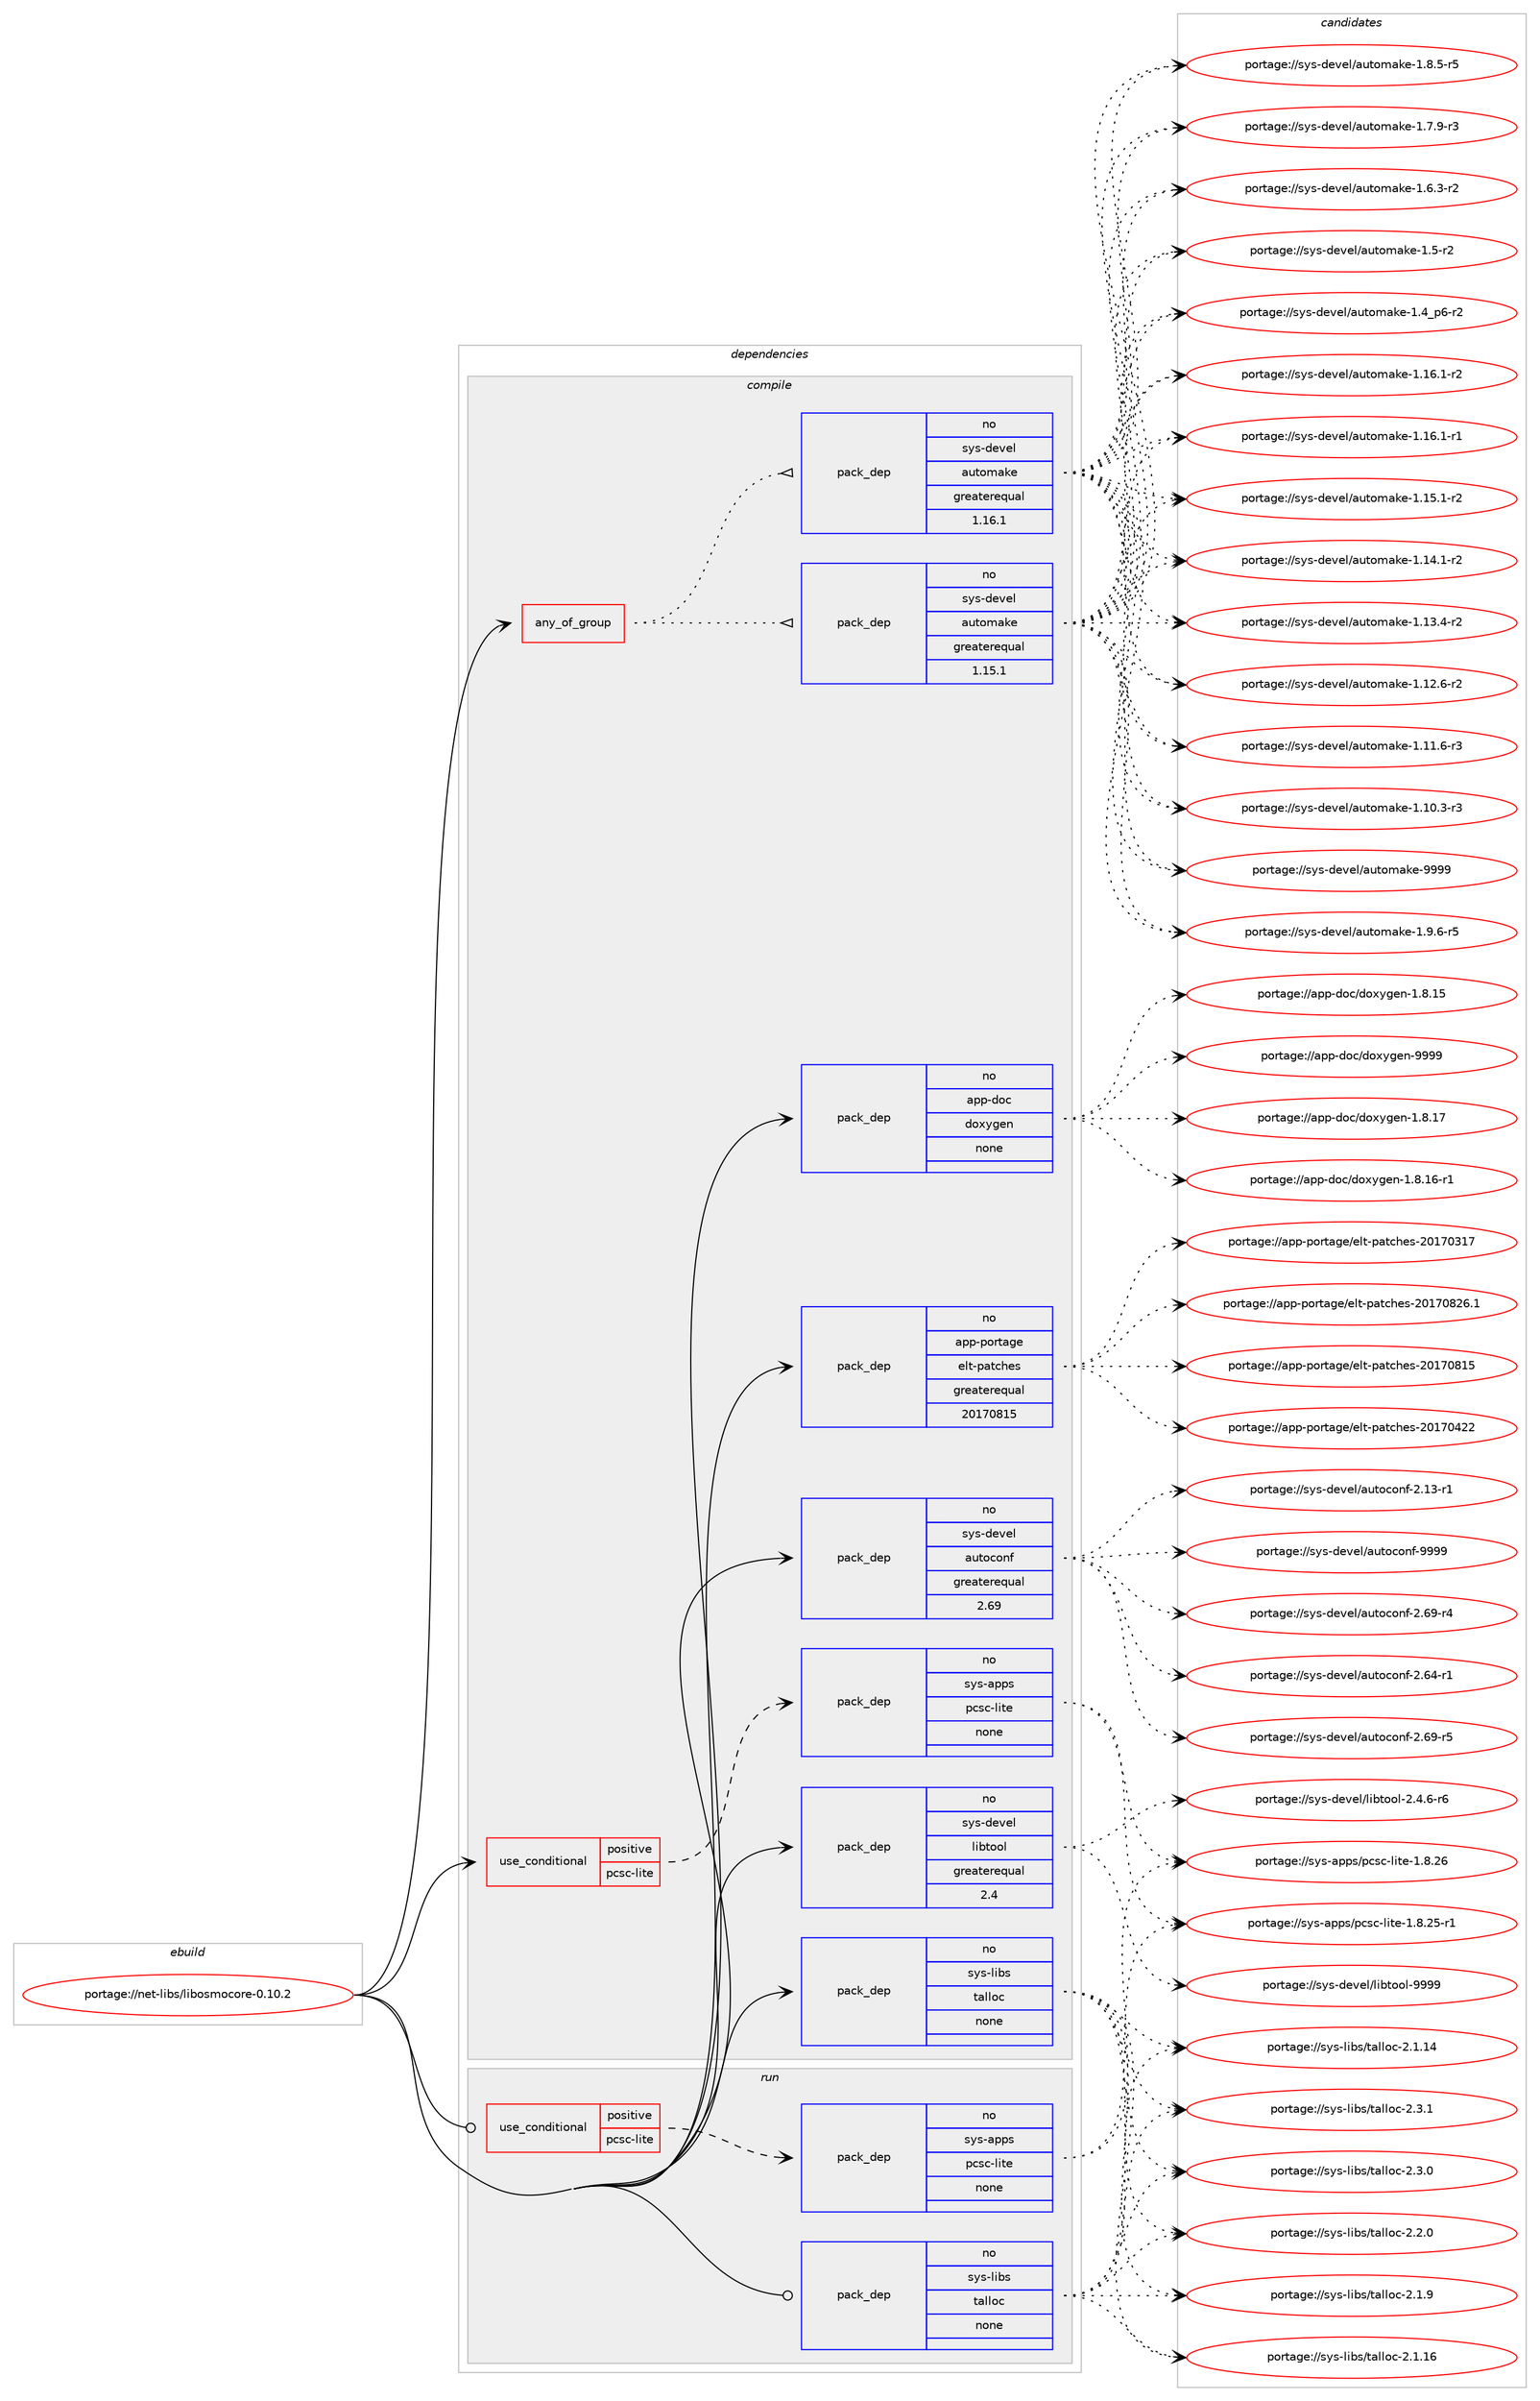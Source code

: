 digraph prolog {

# *************
# Graph options
# *************

newrank=true;
concentrate=true;
compound=true;
graph [rankdir=LR,fontname=Helvetica,fontsize=10,ranksep=1.5];#, ranksep=2.5, nodesep=0.2];
edge  [arrowhead=vee];
node  [fontname=Helvetica,fontsize=10];

# **********
# The ebuild
# **********

subgraph cluster_leftcol {
color=gray;
rank=same;
label=<<i>ebuild</i>>;
id [label="portage://net-libs/libosmocore-0.10.2", color=red, width=4, href="../net-libs/libosmocore-0.10.2.svg"];
}

# ****************
# The dependencies
# ****************

subgraph cluster_midcol {
color=gray;
label=<<i>dependencies</i>>;
subgraph cluster_compile {
fillcolor="#eeeeee";
style=filled;
label=<<i>compile</i>>;
subgraph any1132 {
dependency57741 [label=<<TABLE BORDER="0" CELLBORDER="1" CELLSPACING="0" CELLPADDING="4"><TR><TD CELLPADDING="10">any_of_group</TD></TR></TABLE>>, shape=none, color=red];subgraph pack45201 {
dependency57742 [label=<<TABLE BORDER="0" CELLBORDER="1" CELLSPACING="0" CELLPADDING="4" WIDTH="220"><TR><TD ROWSPAN="6" CELLPADDING="30">pack_dep</TD></TR><TR><TD WIDTH="110">no</TD></TR><TR><TD>sys-devel</TD></TR><TR><TD>automake</TD></TR><TR><TD>greaterequal</TD></TR><TR><TD>1.16.1</TD></TR></TABLE>>, shape=none, color=blue];
}
dependency57741:e -> dependency57742:w [weight=20,style="dotted",arrowhead="oinv"];
subgraph pack45202 {
dependency57743 [label=<<TABLE BORDER="0" CELLBORDER="1" CELLSPACING="0" CELLPADDING="4" WIDTH="220"><TR><TD ROWSPAN="6" CELLPADDING="30">pack_dep</TD></TR><TR><TD WIDTH="110">no</TD></TR><TR><TD>sys-devel</TD></TR><TR><TD>automake</TD></TR><TR><TD>greaterequal</TD></TR><TR><TD>1.15.1</TD></TR></TABLE>>, shape=none, color=blue];
}
dependency57741:e -> dependency57743:w [weight=20,style="dotted",arrowhead="oinv"];
}
id:e -> dependency57741:w [weight=20,style="solid",arrowhead="vee"];
subgraph cond11399 {
dependency57744 [label=<<TABLE BORDER="0" CELLBORDER="1" CELLSPACING="0" CELLPADDING="4"><TR><TD ROWSPAN="3" CELLPADDING="10">use_conditional</TD></TR><TR><TD>positive</TD></TR><TR><TD>pcsc-lite</TD></TR></TABLE>>, shape=none, color=red];
subgraph pack45203 {
dependency57745 [label=<<TABLE BORDER="0" CELLBORDER="1" CELLSPACING="0" CELLPADDING="4" WIDTH="220"><TR><TD ROWSPAN="6" CELLPADDING="30">pack_dep</TD></TR><TR><TD WIDTH="110">no</TD></TR><TR><TD>sys-apps</TD></TR><TR><TD>pcsc-lite</TD></TR><TR><TD>none</TD></TR><TR><TD></TD></TR></TABLE>>, shape=none, color=blue];
}
dependency57744:e -> dependency57745:w [weight=20,style="dashed",arrowhead="vee"];
}
id:e -> dependency57744:w [weight=20,style="solid",arrowhead="vee"];
subgraph pack45204 {
dependency57746 [label=<<TABLE BORDER="0" CELLBORDER="1" CELLSPACING="0" CELLPADDING="4" WIDTH="220"><TR><TD ROWSPAN="6" CELLPADDING="30">pack_dep</TD></TR><TR><TD WIDTH="110">no</TD></TR><TR><TD>app-doc</TD></TR><TR><TD>doxygen</TD></TR><TR><TD>none</TD></TR><TR><TD></TD></TR></TABLE>>, shape=none, color=blue];
}
id:e -> dependency57746:w [weight=20,style="solid",arrowhead="vee"];
subgraph pack45205 {
dependency57747 [label=<<TABLE BORDER="0" CELLBORDER="1" CELLSPACING="0" CELLPADDING="4" WIDTH="220"><TR><TD ROWSPAN="6" CELLPADDING="30">pack_dep</TD></TR><TR><TD WIDTH="110">no</TD></TR><TR><TD>app-portage</TD></TR><TR><TD>elt-patches</TD></TR><TR><TD>greaterequal</TD></TR><TR><TD>20170815</TD></TR></TABLE>>, shape=none, color=blue];
}
id:e -> dependency57747:w [weight=20,style="solid",arrowhead="vee"];
subgraph pack45206 {
dependency57748 [label=<<TABLE BORDER="0" CELLBORDER="1" CELLSPACING="0" CELLPADDING="4" WIDTH="220"><TR><TD ROWSPAN="6" CELLPADDING="30">pack_dep</TD></TR><TR><TD WIDTH="110">no</TD></TR><TR><TD>sys-devel</TD></TR><TR><TD>autoconf</TD></TR><TR><TD>greaterequal</TD></TR><TR><TD>2.69</TD></TR></TABLE>>, shape=none, color=blue];
}
id:e -> dependency57748:w [weight=20,style="solid",arrowhead="vee"];
subgraph pack45207 {
dependency57749 [label=<<TABLE BORDER="0" CELLBORDER="1" CELLSPACING="0" CELLPADDING="4" WIDTH="220"><TR><TD ROWSPAN="6" CELLPADDING="30">pack_dep</TD></TR><TR><TD WIDTH="110">no</TD></TR><TR><TD>sys-devel</TD></TR><TR><TD>libtool</TD></TR><TR><TD>greaterequal</TD></TR><TR><TD>2.4</TD></TR></TABLE>>, shape=none, color=blue];
}
id:e -> dependency57749:w [weight=20,style="solid",arrowhead="vee"];
subgraph pack45208 {
dependency57750 [label=<<TABLE BORDER="0" CELLBORDER="1" CELLSPACING="0" CELLPADDING="4" WIDTH="220"><TR><TD ROWSPAN="6" CELLPADDING="30">pack_dep</TD></TR><TR><TD WIDTH="110">no</TD></TR><TR><TD>sys-libs</TD></TR><TR><TD>talloc</TD></TR><TR><TD>none</TD></TR><TR><TD></TD></TR></TABLE>>, shape=none, color=blue];
}
id:e -> dependency57750:w [weight=20,style="solid",arrowhead="vee"];
}
subgraph cluster_compileandrun {
fillcolor="#eeeeee";
style=filled;
label=<<i>compile and run</i>>;
}
subgraph cluster_run {
fillcolor="#eeeeee";
style=filled;
label=<<i>run</i>>;
subgraph cond11400 {
dependency57751 [label=<<TABLE BORDER="0" CELLBORDER="1" CELLSPACING="0" CELLPADDING="4"><TR><TD ROWSPAN="3" CELLPADDING="10">use_conditional</TD></TR><TR><TD>positive</TD></TR><TR><TD>pcsc-lite</TD></TR></TABLE>>, shape=none, color=red];
subgraph pack45209 {
dependency57752 [label=<<TABLE BORDER="0" CELLBORDER="1" CELLSPACING="0" CELLPADDING="4" WIDTH="220"><TR><TD ROWSPAN="6" CELLPADDING="30">pack_dep</TD></TR><TR><TD WIDTH="110">no</TD></TR><TR><TD>sys-apps</TD></TR><TR><TD>pcsc-lite</TD></TR><TR><TD>none</TD></TR><TR><TD></TD></TR></TABLE>>, shape=none, color=blue];
}
dependency57751:e -> dependency57752:w [weight=20,style="dashed",arrowhead="vee"];
}
id:e -> dependency57751:w [weight=20,style="solid",arrowhead="odot"];
subgraph pack45210 {
dependency57753 [label=<<TABLE BORDER="0" CELLBORDER="1" CELLSPACING="0" CELLPADDING="4" WIDTH="220"><TR><TD ROWSPAN="6" CELLPADDING="30">pack_dep</TD></TR><TR><TD WIDTH="110">no</TD></TR><TR><TD>sys-libs</TD></TR><TR><TD>talloc</TD></TR><TR><TD>none</TD></TR><TR><TD></TD></TR></TABLE>>, shape=none, color=blue];
}
id:e -> dependency57753:w [weight=20,style="solid",arrowhead="odot"];
}
}

# **************
# The candidates
# **************

subgraph cluster_choices {
rank=same;
color=gray;
label=<<i>candidates</i>>;

subgraph choice45201 {
color=black;
nodesep=1;
choice115121115451001011181011084797117116111109971071014557575757 [label="portage://sys-devel/automake-9999", color=red, width=4,href="../sys-devel/automake-9999.svg"];
choice115121115451001011181011084797117116111109971071014549465746544511453 [label="portage://sys-devel/automake-1.9.6-r5", color=red, width=4,href="../sys-devel/automake-1.9.6-r5.svg"];
choice115121115451001011181011084797117116111109971071014549465646534511453 [label="portage://sys-devel/automake-1.8.5-r5", color=red, width=4,href="../sys-devel/automake-1.8.5-r5.svg"];
choice115121115451001011181011084797117116111109971071014549465546574511451 [label="portage://sys-devel/automake-1.7.9-r3", color=red, width=4,href="../sys-devel/automake-1.7.9-r3.svg"];
choice115121115451001011181011084797117116111109971071014549465446514511450 [label="portage://sys-devel/automake-1.6.3-r2", color=red, width=4,href="../sys-devel/automake-1.6.3-r2.svg"];
choice11512111545100101118101108479711711611110997107101454946534511450 [label="portage://sys-devel/automake-1.5-r2", color=red, width=4,href="../sys-devel/automake-1.5-r2.svg"];
choice115121115451001011181011084797117116111109971071014549465295112544511450 [label="portage://sys-devel/automake-1.4_p6-r2", color=red, width=4,href="../sys-devel/automake-1.4_p6-r2.svg"];
choice11512111545100101118101108479711711611110997107101454946495446494511450 [label="portage://sys-devel/automake-1.16.1-r2", color=red, width=4,href="../sys-devel/automake-1.16.1-r2.svg"];
choice11512111545100101118101108479711711611110997107101454946495446494511449 [label="portage://sys-devel/automake-1.16.1-r1", color=red, width=4,href="../sys-devel/automake-1.16.1-r1.svg"];
choice11512111545100101118101108479711711611110997107101454946495346494511450 [label="portage://sys-devel/automake-1.15.1-r2", color=red, width=4,href="../sys-devel/automake-1.15.1-r2.svg"];
choice11512111545100101118101108479711711611110997107101454946495246494511450 [label="portage://sys-devel/automake-1.14.1-r2", color=red, width=4,href="../sys-devel/automake-1.14.1-r2.svg"];
choice11512111545100101118101108479711711611110997107101454946495146524511450 [label="portage://sys-devel/automake-1.13.4-r2", color=red, width=4,href="../sys-devel/automake-1.13.4-r2.svg"];
choice11512111545100101118101108479711711611110997107101454946495046544511450 [label="portage://sys-devel/automake-1.12.6-r2", color=red, width=4,href="../sys-devel/automake-1.12.6-r2.svg"];
choice11512111545100101118101108479711711611110997107101454946494946544511451 [label="portage://sys-devel/automake-1.11.6-r3", color=red, width=4,href="../sys-devel/automake-1.11.6-r3.svg"];
choice11512111545100101118101108479711711611110997107101454946494846514511451 [label="portage://sys-devel/automake-1.10.3-r3", color=red, width=4,href="../sys-devel/automake-1.10.3-r3.svg"];
dependency57742:e -> choice115121115451001011181011084797117116111109971071014557575757:w [style=dotted,weight="100"];
dependency57742:e -> choice115121115451001011181011084797117116111109971071014549465746544511453:w [style=dotted,weight="100"];
dependency57742:e -> choice115121115451001011181011084797117116111109971071014549465646534511453:w [style=dotted,weight="100"];
dependency57742:e -> choice115121115451001011181011084797117116111109971071014549465546574511451:w [style=dotted,weight="100"];
dependency57742:e -> choice115121115451001011181011084797117116111109971071014549465446514511450:w [style=dotted,weight="100"];
dependency57742:e -> choice11512111545100101118101108479711711611110997107101454946534511450:w [style=dotted,weight="100"];
dependency57742:e -> choice115121115451001011181011084797117116111109971071014549465295112544511450:w [style=dotted,weight="100"];
dependency57742:e -> choice11512111545100101118101108479711711611110997107101454946495446494511450:w [style=dotted,weight="100"];
dependency57742:e -> choice11512111545100101118101108479711711611110997107101454946495446494511449:w [style=dotted,weight="100"];
dependency57742:e -> choice11512111545100101118101108479711711611110997107101454946495346494511450:w [style=dotted,weight="100"];
dependency57742:e -> choice11512111545100101118101108479711711611110997107101454946495246494511450:w [style=dotted,weight="100"];
dependency57742:e -> choice11512111545100101118101108479711711611110997107101454946495146524511450:w [style=dotted,weight="100"];
dependency57742:e -> choice11512111545100101118101108479711711611110997107101454946495046544511450:w [style=dotted,weight="100"];
dependency57742:e -> choice11512111545100101118101108479711711611110997107101454946494946544511451:w [style=dotted,weight="100"];
dependency57742:e -> choice11512111545100101118101108479711711611110997107101454946494846514511451:w [style=dotted,weight="100"];
}
subgraph choice45202 {
color=black;
nodesep=1;
choice115121115451001011181011084797117116111109971071014557575757 [label="portage://sys-devel/automake-9999", color=red, width=4,href="../sys-devel/automake-9999.svg"];
choice115121115451001011181011084797117116111109971071014549465746544511453 [label="portage://sys-devel/automake-1.9.6-r5", color=red, width=4,href="../sys-devel/automake-1.9.6-r5.svg"];
choice115121115451001011181011084797117116111109971071014549465646534511453 [label="portage://sys-devel/automake-1.8.5-r5", color=red, width=4,href="../sys-devel/automake-1.8.5-r5.svg"];
choice115121115451001011181011084797117116111109971071014549465546574511451 [label="portage://sys-devel/automake-1.7.9-r3", color=red, width=4,href="../sys-devel/automake-1.7.9-r3.svg"];
choice115121115451001011181011084797117116111109971071014549465446514511450 [label="portage://sys-devel/automake-1.6.3-r2", color=red, width=4,href="../sys-devel/automake-1.6.3-r2.svg"];
choice11512111545100101118101108479711711611110997107101454946534511450 [label="portage://sys-devel/automake-1.5-r2", color=red, width=4,href="../sys-devel/automake-1.5-r2.svg"];
choice115121115451001011181011084797117116111109971071014549465295112544511450 [label="portage://sys-devel/automake-1.4_p6-r2", color=red, width=4,href="../sys-devel/automake-1.4_p6-r2.svg"];
choice11512111545100101118101108479711711611110997107101454946495446494511450 [label="portage://sys-devel/automake-1.16.1-r2", color=red, width=4,href="../sys-devel/automake-1.16.1-r2.svg"];
choice11512111545100101118101108479711711611110997107101454946495446494511449 [label="portage://sys-devel/automake-1.16.1-r1", color=red, width=4,href="../sys-devel/automake-1.16.1-r1.svg"];
choice11512111545100101118101108479711711611110997107101454946495346494511450 [label="portage://sys-devel/automake-1.15.1-r2", color=red, width=4,href="../sys-devel/automake-1.15.1-r2.svg"];
choice11512111545100101118101108479711711611110997107101454946495246494511450 [label="portage://sys-devel/automake-1.14.1-r2", color=red, width=4,href="../sys-devel/automake-1.14.1-r2.svg"];
choice11512111545100101118101108479711711611110997107101454946495146524511450 [label="portage://sys-devel/automake-1.13.4-r2", color=red, width=4,href="../sys-devel/automake-1.13.4-r2.svg"];
choice11512111545100101118101108479711711611110997107101454946495046544511450 [label="portage://sys-devel/automake-1.12.6-r2", color=red, width=4,href="../sys-devel/automake-1.12.6-r2.svg"];
choice11512111545100101118101108479711711611110997107101454946494946544511451 [label="portage://sys-devel/automake-1.11.6-r3", color=red, width=4,href="../sys-devel/automake-1.11.6-r3.svg"];
choice11512111545100101118101108479711711611110997107101454946494846514511451 [label="portage://sys-devel/automake-1.10.3-r3", color=red, width=4,href="../sys-devel/automake-1.10.3-r3.svg"];
dependency57743:e -> choice115121115451001011181011084797117116111109971071014557575757:w [style=dotted,weight="100"];
dependency57743:e -> choice115121115451001011181011084797117116111109971071014549465746544511453:w [style=dotted,weight="100"];
dependency57743:e -> choice115121115451001011181011084797117116111109971071014549465646534511453:w [style=dotted,weight="100"];
dependency57743:e -> choice115121115451001011181011084797117116111109971071014549465546574511451:w [style=dotted,weight="100"];
dependency57743:e -> choice115121115451001011181011084797117116111109971071014549465446514511450:w [style=dotted,weight="100"];
dependency57743:e -> choice11512111545100101118101108479711711611110997107101454946534511450:w [style=dotted,weight="100"];
dependency57743:e -> choice115121115451001011181011084797117116111109971071014549465295112544511450:w [style=dotted,weight="100"];
dependency57743:e -> choice11512111545100101118101108479711711611110997107101454946495446494511450:w [style=dotted,weight="100"];
dependency57743:e -> choice11512111545100101118101108479711711611110997107101454946495446494511449:w [style=dotted,weight="100"];
dependency57743:e -> choice11512111545100101118101108479711711611110997107101454946495346494511450:w [style=dotted,weight="100"];
dependency57743:e -> choice11512111545100101118101108479711711611110997107101454946495246494511450:w [style=dotted,weight="100"];
dependency57743:e -> choice11512111545100101118101108479711711611110997107101454946495146524511450:w [style=dotted,weight="100"];
dependency57743:e -> choice11512111545100101118101108479711711611110997107101454946495046544511450:w [style=dotted,weight="100"];
dependency57743:e -> choice11512111545100101118101108479711711611110997107101454946494946544511451:w [style=dotted,weight="100"];
dependency57743:e -> choice11512111545100101118101108479711711611110997107101454946494846514511451:w [style=dotted,weight="100"];
}
subgraph choice45203 {
color=black;
nodesep=1;
choice11512111545971121121154711299115994510810511610145494656465054 [label="portage://sys-apps/pcsc-lite-1.8.26", color=red, width=4,href="../sys-apps/pcsc-lite-1.8.26.svg"];
choice115121115459711211211547112991159945108105116101454946564650534511449 [label="portage://sys-apps/pcsc-lite-1.8.25-r1", color=red, width=4,href="../sys-apps/pcsc-lite-1.8.25-r1.svg"];
dependency57745:e -> choice11512111545971121121154711299115994510810511610145494656465054:w [style=dotted,weight="100"];
dependency57745:e -> choice115121115459711211211547112991159945108105116101454946564650534511449:w [style=dotted,weight="100"];
}
subgraph choice45204 {
color=black;
nodesep=1;
choice971121124510011199471001111201211031011104557575757 [label="portage://app-doc/doxygen-9999", color=red, width=4,href="../app-doc/doxygen-9999.svg"];
choice9711211245100111994710011112012110310111045494656464955 [label="portage://app-doc/doxygen-1.8.17", color=red, width=4,href="../app-doc/doxygen-1.8.17.svg"];
choice97112112451001119947100111120121103101110454946564649544511449 [label="portage://app-doc/doxygen-1.8.16-r1", color=red, width=4,href="../app-doc/doxygen-1.8.16-r1.svg"];
choice9711211245100111994710011112012110310111045494656464953 [label="portage://app-doc/doxygen-1.8.15", color=red, width=4,href="../app-doc/doxygen-1.8.15.svg"];
dependency57746:e -> choice971121124510011199471001111201211031011104557575757:w [style=dotted,weight="100"];
dependency57746:e -> choice9711211245100111994710011112012110310111045494656464955:w [style=dotted,weight="100"];
dependency57746:e -> choice97112112451001119947100111120121103101110454946564649544511449:w [style=dotted,weight="100"];
dependency57746:e -> choice9711211245100111994710011112012110310111045494656464953:w [style=dotted,weight="100"];
}
subgraph choice45205 {
color=black;
nodesep=1;
choice971121124511211111411697103101471011081164511297116991041011154550484955485650544649 [label="portage://app-portage/elt-patches-20170826.1", color=red, width=4,href="../app-portage/elt-patches-20170826.1.svg"];
choice97112112451121111141169710310147101108116451129711699104101115455048495548564953 [label="portage://app-portage/elt-patches-20170815", color=red, width=4,href="../app-portage/elt-patches-20170815.svg"];
choice97112112451121111141169710310147101108116451129711699104101115455048495548525050 [label="portage://app-portage/elt-patches-20170422", color=red, width=4,href="../app-portage/elt-patches-20170422.svg"];
choice97112112451121111141169710310147101108116451129711699104101115455048495548514955 [label="portage://app-portage/elt-patches-20170317", color=red, width=4,href="../app-portage/elt-patches-20170317.svg"];
dependency57747:e -> choice971121124511211111411697103101471011081164511297116991041011154550484955485650544649:w [style=dotted,weight="100"];
dependency57747:e -> choice97112112451121111141169710310147101108116451129711699104101115455048495548564953:w [style=dotted,weight="100"];
dependency57747:e -> choice97112112451121111141169710310147101108116451129711699104101115455048495548525050:w [style=dotted,weight="100"];
dependency57747:e -> choice97112112451121111141169710310147101108116451129711699104101115455048495548514955:w [style=dotted,weight="100"];
}
subgraph choice45206 {
color=black;
nodesep=1;
choice115121115451001011181011084797117116111991111101024557575757 [label="portage://sys-devel/autoconf-9999", color=red, width=4,href="../sys-devel/autoconf-9999.svg"];
choice1151211154510010111810110847971171161119911111010245504654574511453 [label="portage://sys-devel/autoconf-2.69-r5", color=red, width=4,href="../sys-devel/autoconf-2.69-r5.svg"];
choice1151211154510010111810110847971171161119911111010245504654574511452 [label="portage://sys-devel/autoconf-2.69-r4", color=red, width=4,href="../sys-devel/autoconf-2.69-r4.svg"];
choice1151211154510010111810110847971171161119911111010245504654524511449 [label="portage://sys-devel/autoconf-2.64-r1", color=red, width=4,href="../sys-devel/autoconf-2.64-r1.svg"];
choice1151211154510010111810110847971171161119911111010245504649514511449 [label="portage://sys-devel/autoconf-2.13-r1", color=red, width=4,href="../sys-devel/autoconf-2.13-r1.svg"];
dependency57748:e -> choice115121115451001011181011084797117116111991111101024557575757:w [style=dotted,weight="100"];
dependency57748:e -> choice1151211154510010111810110847971171161119911111010245504654574511453:w [style=dotted,weight="100"];
dependency57748:e -> choice1151211154510010111810110847971171161119911111010245504654574511452:w [style=dotted,weight="100"];
dependency57748:e -> choice1151211154510010111810110847971171161119911111010245504654524511449:w [style=dotted,weight="100"];
dependency57748:e -> choice1151211154510010111810110847971171161119911111010245504649514511449:w [style=dotted,weight="100"];
}
subgraph choice45207 {
color=black;
nodesep=1;
choice1151211154510010111810110847108105981161111111084557575757 [label="portage://sys-devel/libtool-9999", color=red, width=4,href="../sys-devel/libtool-9999.svg"];
choice1151211154510010111810110847108105981161111111084550465246544511454 [label="portage://sys-devel/libtool-2.4.6-r6", color=red, width=4,href="../sys-devel/libtool-2.4.6-r6.svg"];
dependency57749:e -> choice1151211154510010111810110847108105981161111111084557575757:w [style=dotted,weight="100"];
dependency57749:e -> choice1151211154510010111810110847108105981161111111084550465246544511454:w [style=dotted,weight="100"];
}
subgraph choice45208 {
color=black;
nodesep=1;
choice1151211154510810598115471169710810811199455046514649 [label="portage://sys-libs/talloc-2.3.1", color=red, width=4,href="../sys-libs/talloc-2.3.1.svg"];
choice1151211154510810598115471169710810811199455046514648 [label="portage://sys-libs/talloc-2.3.0", color=red, width=4,href="../sys-libs/talloc-2.3.0.svg"];
choice1151211154510810598115471169710810811199455046504648 [label="portage://sys-libs/talloc-2.2.0", color=red, width=4,href="../sys-libs/talloc-2.2.0.svg"];
choice1151211154510810598115471169710810811199455046494657 [label="portage://sys-libs/talloc-2.1.9", color=red, width=4,href="../sys-libs/talloc-2.1.9.svg"];
choice115121115451081059811547116971081081119945504649464954 [label="portage://sys-libs/talloc-2.1.16", color=red, width=4,href="../sys-libs/talloc-2.1.16.svg"];
choice115121115451081059811547116971081081119945504649464952 [label="portage://sys-libs/talloc-2.1.14", color=red, width=4,href="../sys-libs/talloc-2.1.14.svg"];
dependency57750:e -> choice1151211154510810598115471169710810811199455046514649:w [style=dotted,weight="100"];
dependency57750:e -> choice1151211154510810598115471169710810811199455046514648:w [style=dotted,weight="100"];
dependency57750:e -> choice1151211154510810598115471169710810811199455046504648:w [style=dotted,weight="100"];
dependency57750:e -> choice1151211154510810598115471169710810811199455046494657:w [style=dotted,weight="100"];
dependency57750:e -> choice115121115451081059811547116971081081119945504649464954:w [style=dotted,weight="100"];
dependency57750:e -> choice115121115451081059811547116971081081119945504649464952:w [style=dotted,weight="100"];
}
subgraph choice45209 {
color=black;
nodesep=1;
choice11512111545971121121154711299115994510810511610145494656465054 [label="portage://sys-apps/pcsc-lite-1.8.26", color=red, width=4,href="../sys-apps/pcsc-lite-1.8.26.svg"];
choice115121115459711211211547112991159945108105116101454946564650534511449 [label="portage://sys-apps/pcsc-lite-1.8.25-r1", color=red, width=4,href="../sys-apps/pcsc-lite-1.8.25-r1.svg"];
dependency57752:e -> choice11512111545971121121154711299115994510810511610145494656465054:w [style=dotted,weight="100"];
dependency57752:e -> choice115121115459711211211547112991159945108105116101454946564650534511449:w [style=dotted,weight="100"];
}
subgraph choice45210 {
color=black;
nodesep=1;
choice1151211154510810598115471169710810811199455046514649 [label="portage://sys-libs/talloc-2.3.1", color=red, width=4,href="../sys-libs/talloc-2.3.1.svg"];
choice1151211154510810598115471169710810811199455046514648 [label="portage://sys-libs/talloc-2.3.0", color=red, width=4,href="../sys-libs/talloc-2.3.0.svg"];
choice1151211154510810598115471169710810811199455046504648 [label="portage://sys-libs/talloc-2.2.0", color=red, width=4,href="../sys-libs/talloc-2.2.0.svg"];
choice1151211154510810598115471169710810811199455046494657 [label="portage://sys-libs/talloc-2.1.9", color=red, width=4,href="../sys-libs/talloc-2.1.9.svg"];
choice115121115451081059811547116971081081119945504649464954 [label="portage://sys-libs/talloc-2.1.16", color=red, width=4,href="../sys-libs/talloc-2.1.16.svg"];
choice115121115451081059811547116971081081119945504649464952 [label="portage://sys-libs/talloc-2.1.14", color=red, width=4,href="../sys-libs/talloc-2.1.14.svg"];
dependency57753:e -> choice1151211154510810598115471169710810811199455046514649:w [style=dotted,weight="100"];
dependency57753:e -> choice1151211154510810598115471169710810811199455046514648:w [style=dotted,weight="100"];
dependency57753:e -> choice1151211154510810598115471169710810811199455046504648:w [style=dotted,weight="100"];
dependency57753:e -> choice1151211154510810598115471169710810811199455046494657:w [style=dotted,weight="100"];
dependency57753:e -> choice115121115451081059811547116971081081119945504649464954:w [style=dotted,weight="100"];
dependency57753:e -> choice115121115451081059811547116971081081119945504649464952:w [style=dotted,weight="100"];
}
}

}
